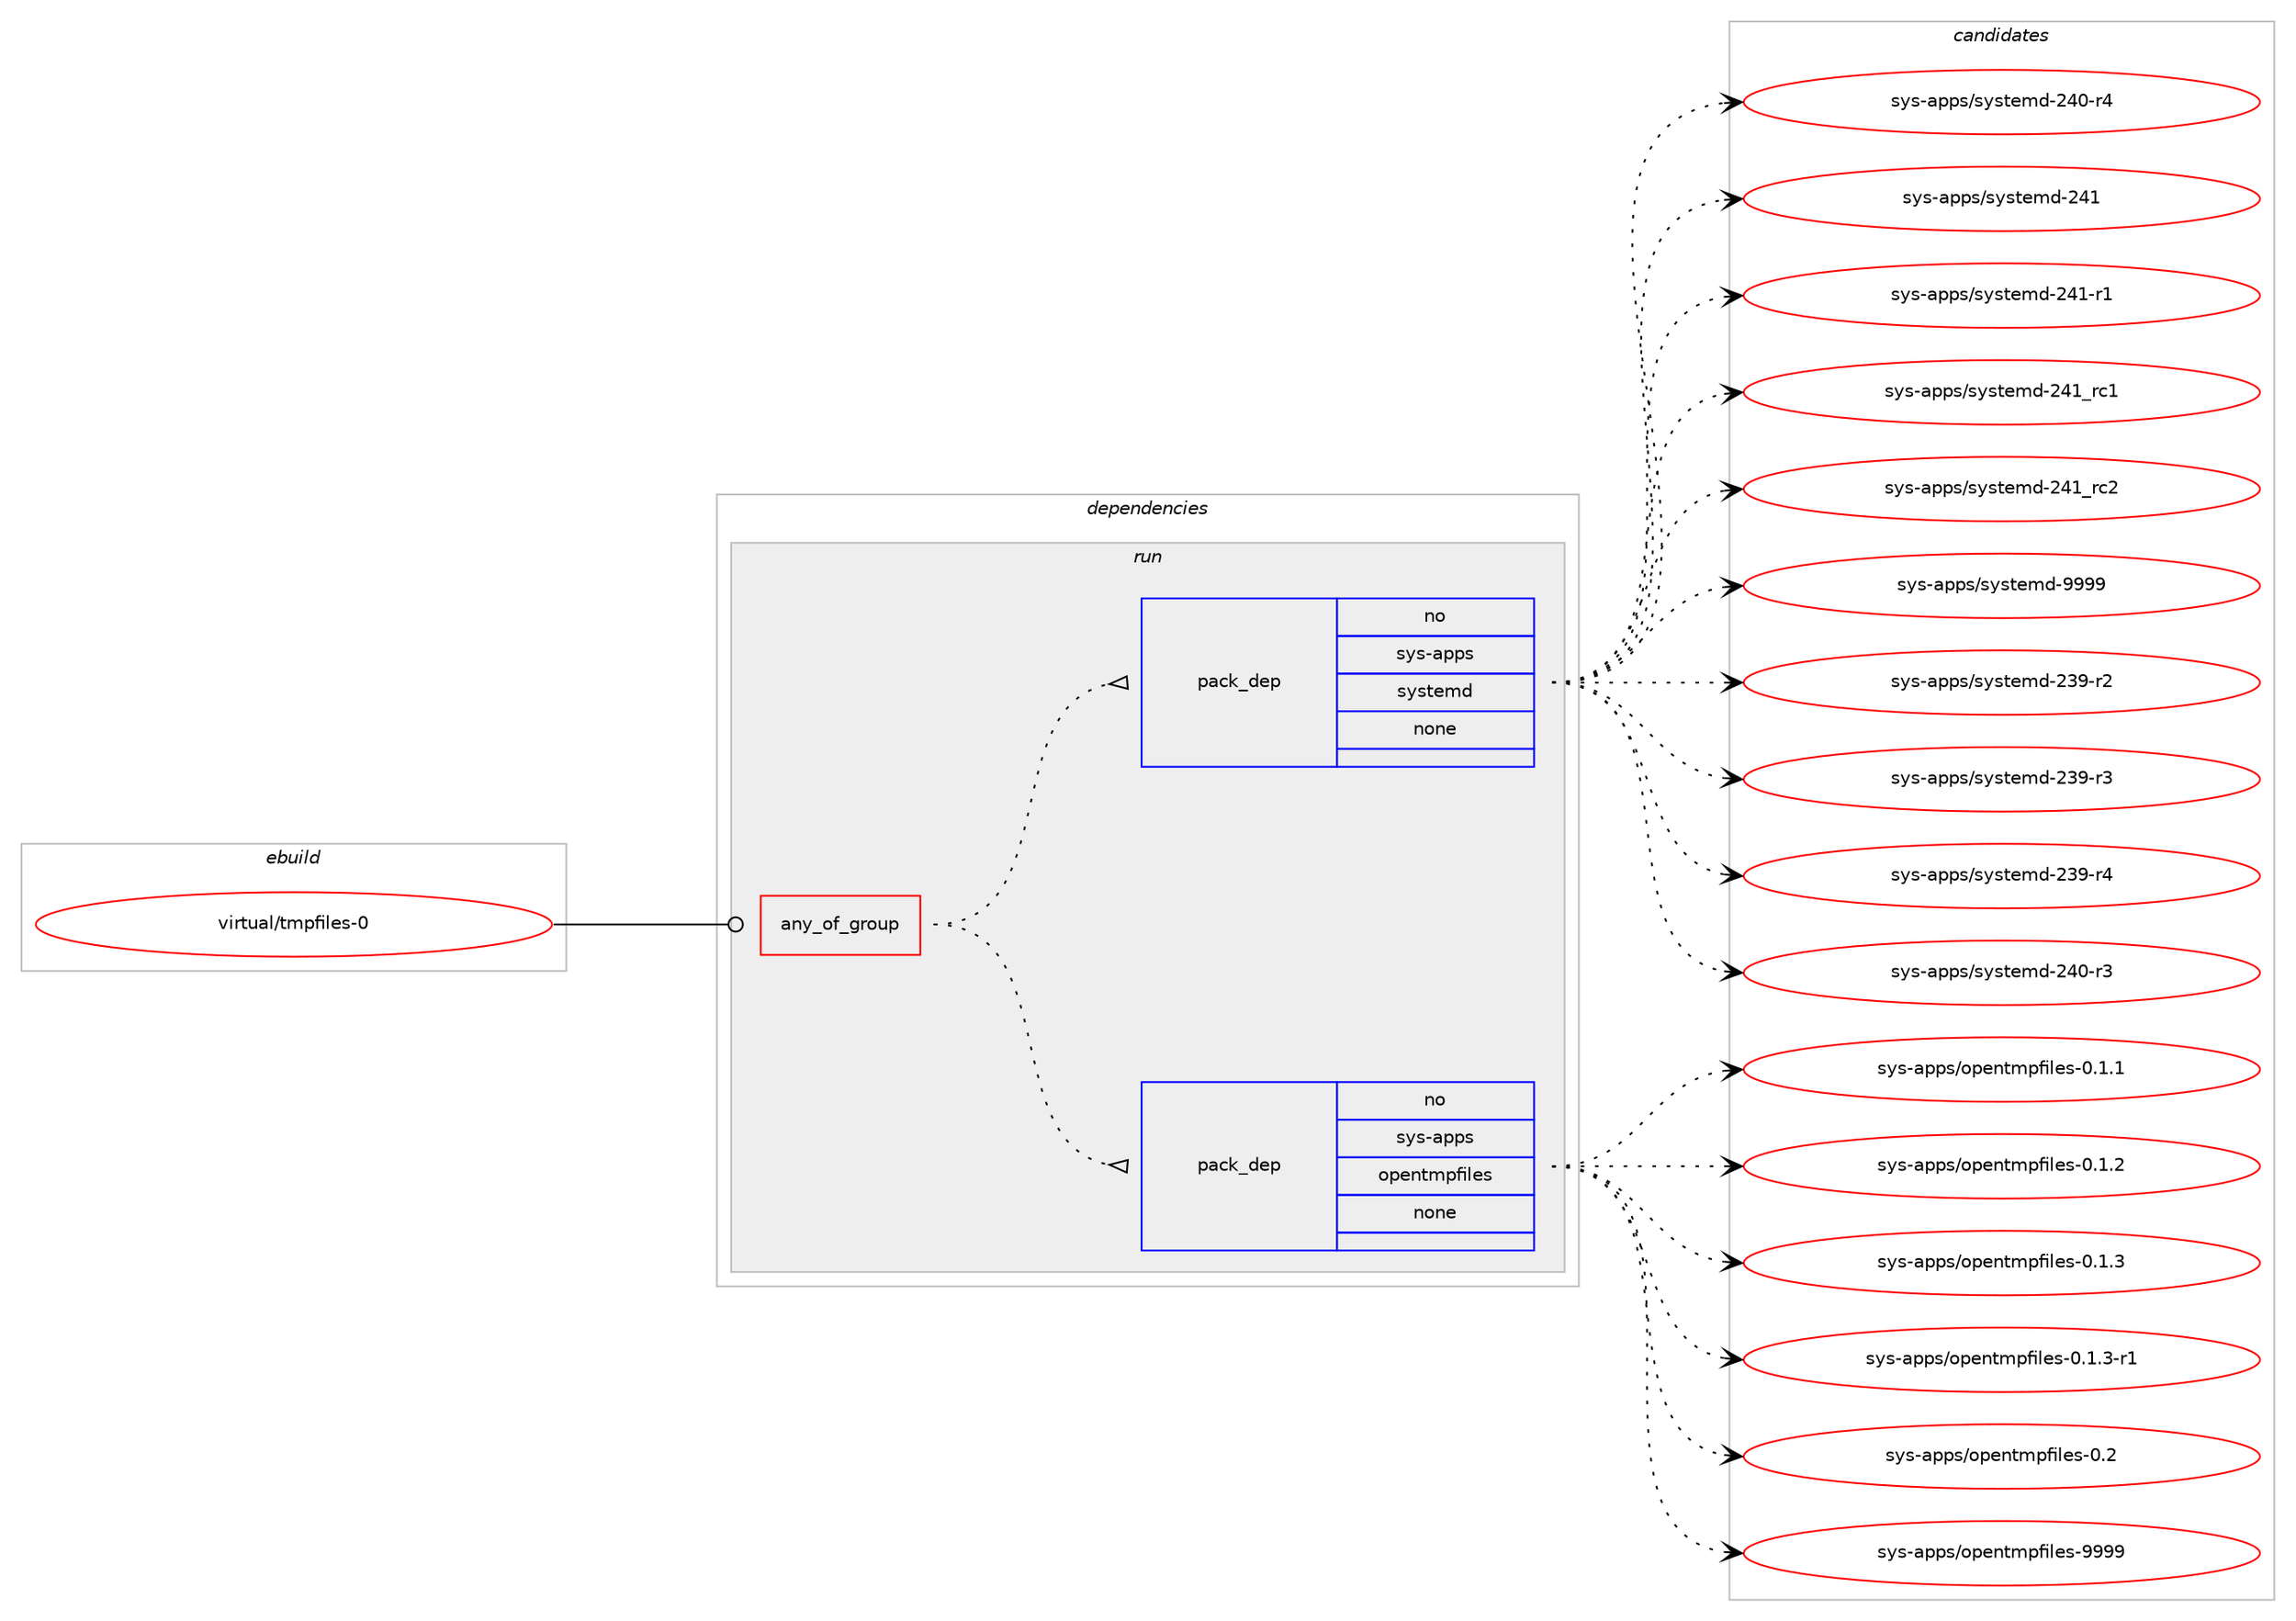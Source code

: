 digraph prolog {

# *************
# Graph options
# *************

newrank=true;
concentrate=true;
compound=true;
graph [rankdir=LR,fontname=Helvetica,fontsize=10,ranksep=1.5];#, ranksep=2.5, nodesep=0.2];
edge  [arrowhead=vee];
node  [fontname=Helvetica,fontsize=10];

# **********
# The ebuild
# **********

subgraph cluster_leftcol {
color=gray;
rank=same;
label=<<i>ebuild</i>>;
id [label="virtual/tmpfiles-0", color=red, width=4, href="../virtual/tmpfiles-0.svg"];
}

# ****************
# The dependencies
# ****************

subgraph cluster_midcol {
color=gray;
label=<<i>dependencies</i>>;
subgraph cluster_compile {
fillcolor="#eeeeee";
style=filled;
label=<<i>compile</i>>;
}
subgraph cluster_compileandrun {
fillcolor="#eeeeee";
style=filled;
label=<<i>compile and run</i>>;
}
subgraph cluster_run {
fillcolor="#eeeeee";
style=filled;
label=<<i>run</i>>;
subgraph any28109 {
dependency1743289 [label=<<TABLE BORDER="0" CELLBORDER="1" CELLSPACING="0" CELLPADDING="4"><TR><TD CELLPADDING="10">any_of_group</TD></TR></TABLE>>, shape=none, color=red];subgraph pack1251379 {
dependency1743290 [label=<<TABLE BORDER="0" CELLBORDER="1" CELLSPACING="0" CELLPADDING="4" WIDTH="220"><TR><TD ROWSPAN="6" CELLPADDING="30">pack_dep</TD></TR><TR><TD WIDTH="110">no</TD></TR><TR><TD>sys-apps</TD></TR><TR><TD>opentmpfiles</TD></TR><TR><TD>none</TD></TR><TR><TD></TD></TR></TABLE>>, shape=none, color=blue];
}
dependency1743289:e -> dependency1743290:w [weight=20,style="dotted",arrowhead="oinv"];
subgraph pack1251380 {
dependency1743291 [label=<<TABLE BORDER="0" CELLBORDER="1" CELLSPACING="0" CELLPADDING="4" WIDTH="220"><TR><TD ROWSPAN="6" CELLPADDING="30">pack_dep</TD></TR><TR><TD WIDTH="110">no</TD></TR><TR><TD>sys-apps</TD></TR><TR><TD>systemd</TD></TR><TR><TD>none</TD></TR><TR><TD></TD></TR></TABLE>>, shape=none, color=blue];
}
dependency1743289:e -> dependency1743291:w [weight=20,style="dotted",arrowhead="oinv"];
}
id:e -> dependency1743289:w [weight=20,style="solid",arrowhead="odot"];
}
}

# **************
# The candidates
# **************

subgraph cluster_choices {
rank=same;
color=gray;
label=<<i>candidates</i>>;

subgraph choice1251379 {
color=black;
nodesep=1;
choice115121115459711211211547111112101110116109112102105108101115454846494649 [label="sys-apps/opentmpfiles-0.1.1", color=red, width=4,href="../sys-apps/opentmpfiles-0.1.1.svg"];
choice115121115459711211211547111112101110116109112102105108101115454846494650 [label="sys-apps/opentmpfiles-0.1.2", color=red, width=4,href="../sys-apps/opentmpfiles-0.1.2.svg"];
choice115121115459711211211547111112101110116109112102105108101115454846494651 [label="sys-apps/opentmpfiles-0.1.3", color=red, width=4,href="../sys-apps/opentmpfiles-0.1.3.svg"];
choice1151211154597112112115471111121011101161091121021051081011154548464946514511449 [label="sys-apps/opentmpfiles-0.1.3-r1", color=red, width=4,href="../sys-apps/opentmpfiles-0.1.3-r1.svg"];
choice11512111545971121121154711111210111011610911210210510810111545484650 [label="sys-apps/opentmpfiles-0.2", color=red, width=4,href="../sys-apps/opentmpfiles-0.2.svg"];
choice1151211154597112112115471111121011101161091121021051081011154557575757 [label="sys-apps/opentmpfiles-9999", color=red, width=4,href="../sys-apps/opentmpfiles-9999.svg"];
dependency1743290:e -> choice115121115459711211211547111112101110116109112102105108101115454846494649:w [style=dotted,weight="100"];
dependency1743290:e -> choice115121115459711211211547111112101110116109112102105108101115454846494650:w [style=dotted,weight="100"];
dependency1743290:e -> choice115121115459711211211547111112101110116109112102105108101115454846494651:w [style=dotted,weight="100"];
dependency1743290:e -> choice1151211154597112112115471111121011101161091121021051081011154548464946514511449:w [style=dotted,weight="100"];
dependency1743290:e -> choice11512111545971121121154711111210111011610911210210510810111545484650:w [style=dotted,weight="100"];
dependency1743290:e -> choice1151211154597112112115471111121011101161091121021051081011154557575757:w [style=dotted,weight="100"];
}
subgraph choice1251380 {
color=black;
nodesep=1;
choice115121115459711211211547115121115116101109100455051574511450 [label="sys-apps/systemd-239-r2", color=red, width=4,href="../sys-apps/systemd-239-r2.svg"];
choice115121115459711211211547115121115116101109100455051574511451 [label="sys-apps/systemd-239-r3", color=red, width=4,href="../sys-apps/systemd-239-r3.svg"];
choice115121115459711211211547115121115116101109100455051574511452 [label="sys-apps/systemd-239-r4", color=red, width=4,href="../sys-apps/systemd-239-r4.svg"];
choice115121115459711211211547115121115116101109100455052484511451 [label="sys-apps/systemd-240-r3", color=red, width=4,href="../sys-apps/systemd-240-r3.svg"];
choice115121115459711211211547115121115116101109100455052484511452 [label="sys-apps/systemd-240-r4", color=red, width=4,href="../sys-apps/systemd-240-r4.svg"];
choice11512111545971121121154711512111511610110910045505249 [label="sys-apps/systemd-241", color=red, width=4,href="../sys-apps/systemd-241.svg"];
choice115121115459711211211547115121115116101109100455052494511449 [label="sys-apps/systemd-241-r1", color=red, width=4,href="../sys-apps/systemd-241-r1.svg"];
choice11512111545971121121154711512111511610110910045505249951149949 [label="sys-apps/systemd-241_rc1", color=red, width=4,href="../sys-apps/systemd-241_rc1.svg"];
choice11512111545971121121154711512111511610110910045505249951149950 [label="sys-apps/systemd-241_rc2", color=red, width=4,href="../sys-apps/systemd-241_rc2.svg"];
choice1151211154597112112115471151211151161011091004557575757 [label="sys-apps/systemd-9999", color=red, width=4,href="../sys-apps/systemd-9999.svg"];
dependency1743291:e -> choice115121115459711211211547115121115116101109100455051574511450:w [style=dotted,weight="100"];
dependency1743291:e -> choice115121115459711211211547115121115116101109100455051574511451:w [style=dotted,weight="100"];
dependency1743291:e -> choice115121115459711211211547115121115116101109100455051574511452:w [style=dotted,weight="100"];
dependency1743291:e -> choice115121115459711211211547115121115116101109100455052484511451:w [style=dotted,weight="100"];
dependency1743291:e -> choice115121115459711211211547115121115116101109100455052484511452:w [style=dotted,weight="100"];
dependency1743291:e -> choice11512111545971121121154711512111511610110910045505249:w [style=dotted,weight="100"];
dependency1743291:e -> choice115121115459711211211547115121115116101109100455052494511449:w [style=dotted,weight="100"];
dependency1743291:e -> choice11512111545971121121154711512111511610110910045505249951149949:w [style=dotted,weight="100"];
dependency1743291:e -> choice11512111545971121121154711512111511610110910045505249951149950:w [style=dotted,weight="100"];
dependency1743291:e -> choice1151211154597112112115471151211151161011091004557575757:w [style=dotted,weight="100"];
}
}

}

